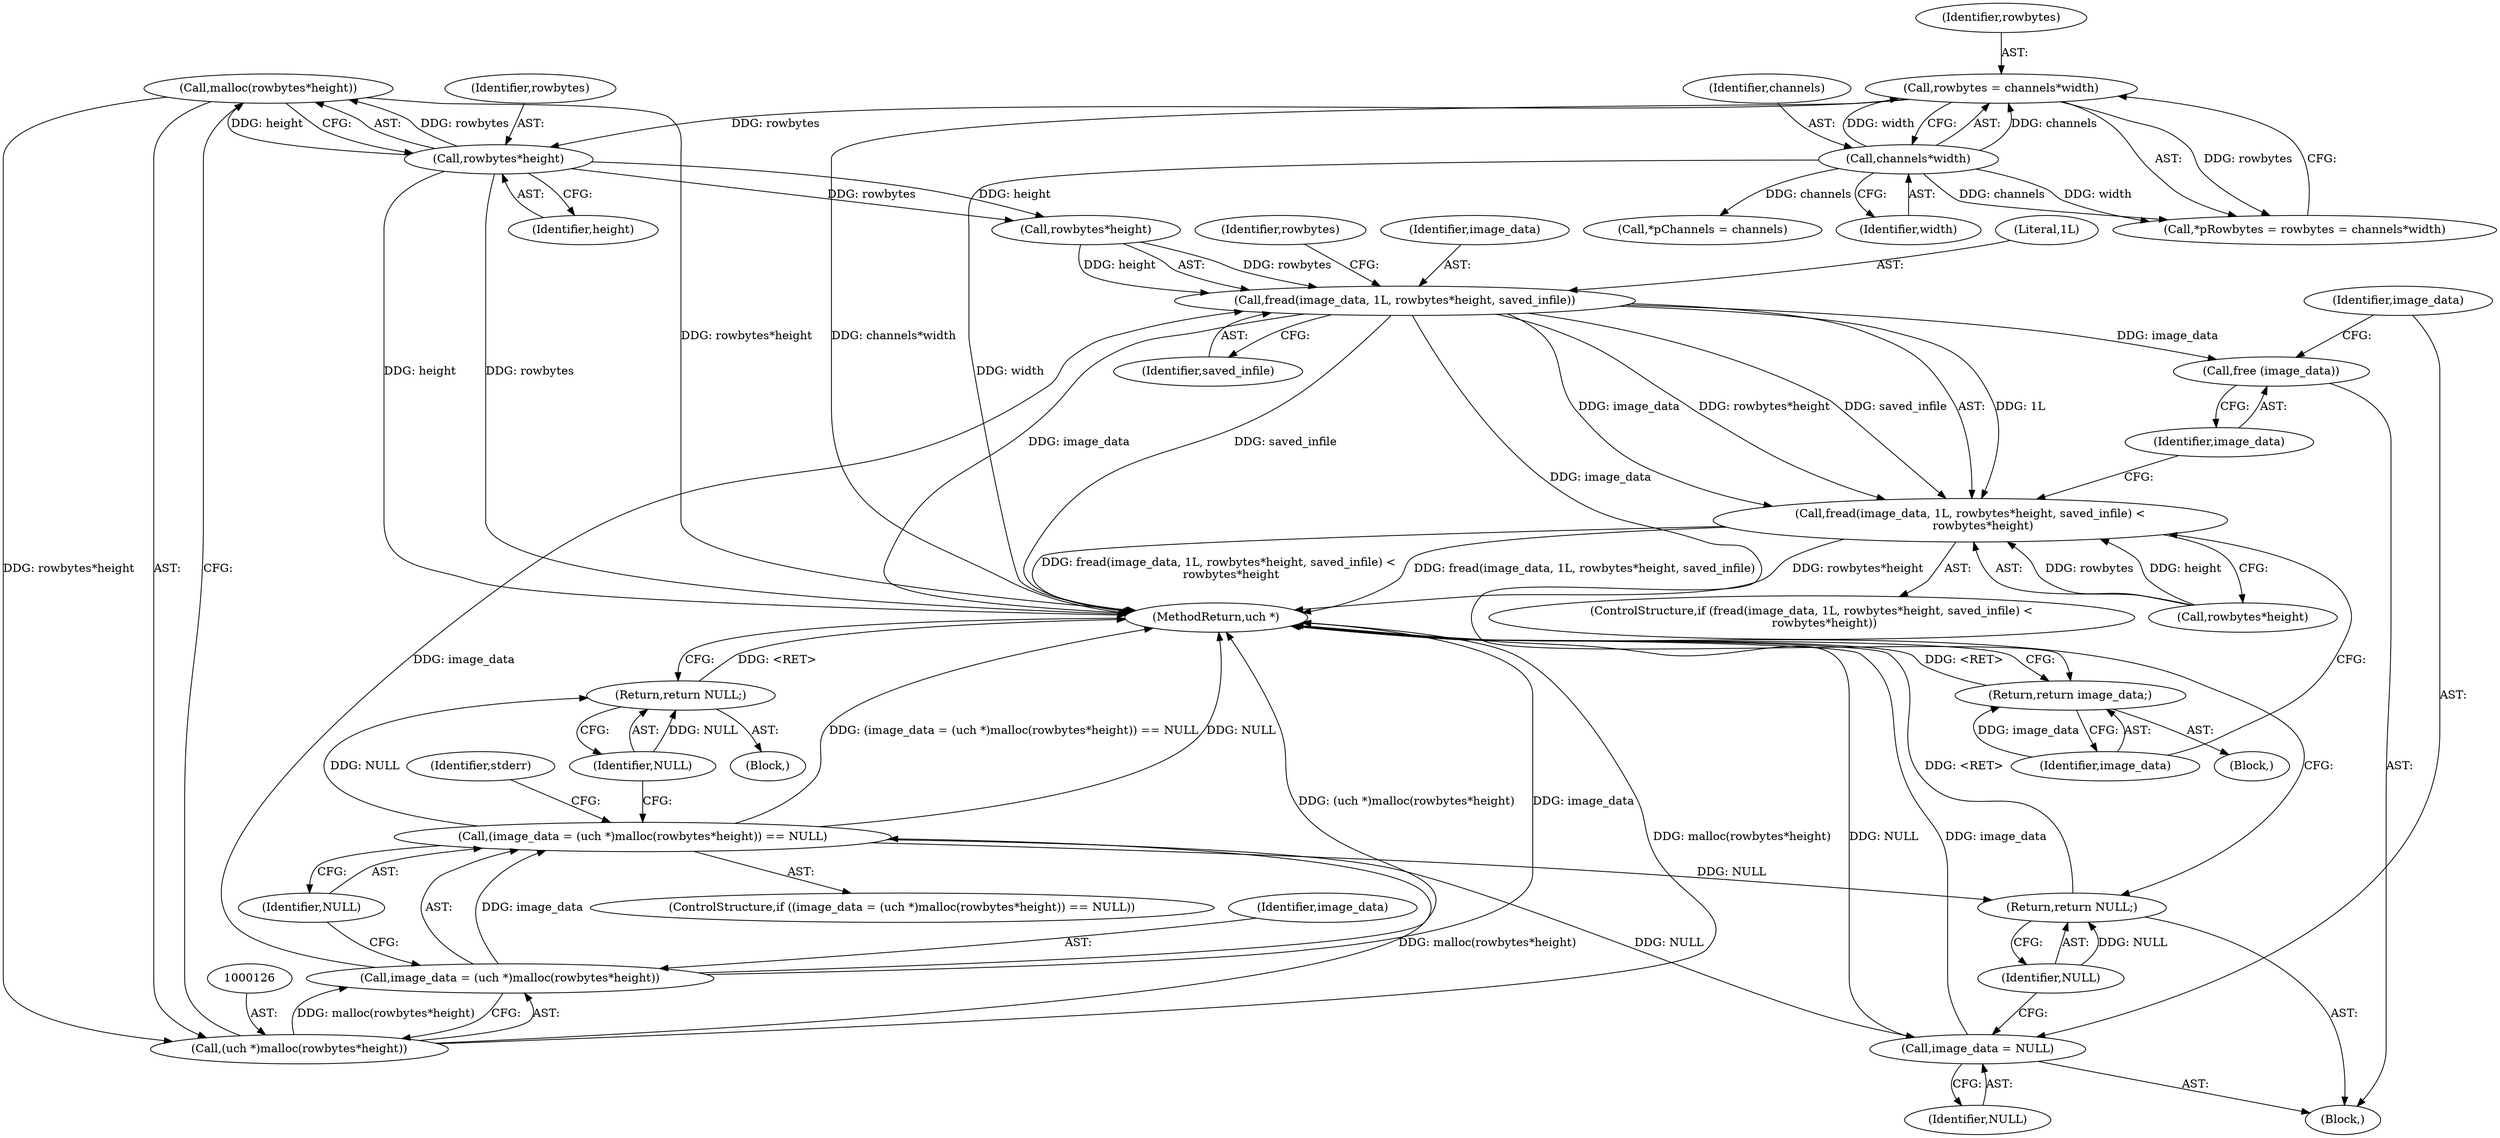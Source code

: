 digraph "0_Android_9d4853418ab2f754c2b63e091c29c5529b8b86ca_6@API" {
"1000127" [label="(Call,malloc(rowbytes*height))"];
"1000128" [label="(Call,rowbytes*height)"];
"1000112" [label="(Call,rowbytes = channels*width)"];
"1000114" [label="(Call,channels*width)"];
"1000125" [label="(Call,(uch *)malloc(rowbytes*height))"];
"1000122" [label="(Call,(image_data = (uch *)malloc(rowbytes*height)) == NULL)"];
"1000133" [label="(Return,return NULL;)"];
"1000158" [label="(Call,image_data = NULL)"];
"1000161" [label="(Return,return NULL;)"];
"1000123" [label="(Call,image_data = (uch *)malloc(rowbytes*height))"];
"1000145" [label="(Call,fread(image_data, 1L, rowbytes*height, saved_infile))"];
"1000144" [label="(Call,fread(image_data, 1L, rowbytes*height, saved_infile) <\n       rowbytes*height)"];
"1000156" [label="(Call,free (image_data))"];
"1000163" [label="(Return,return image_data;)"];
"1000158" [label="(Call,image_data = NULL)"];
"1000163" [label="(Return,return image_data;)"];
"1000113" [label="(Identifier,rowbytes)"];
"1000115" [label="(Identifier,channels)"];
"1000146" [label="(Identifier,image_data)"];
"1000122" [label="(Call,(image_data = (uch *)malloc(rowbytes*height)) == NULL)"];
"1000123" [label="(Call,image_data = (uch *)malloc(rowbytes*height))"];
"1000147" [label="(Literal,1L)"];
"1000144" [label="(Call,fread(image_data, 1L, rowbytes*height, saved_infile) <\n       rowbytes*height)"];
"1000156" [label="(Call,free (image_data))"];
"1000143" [label="(ControlStructure,if (fread(image_data, 1L, rowbytes*height, saved_infile) <\n       rowbytes*height))"];
"1000155" [label="(Block,)"];
"1000130" [label="(Identifier,height)"];
"1000162" [label="(Identifier,NULL)"];
"1000151" [label="(Identifier,saved_infile)"];
"1000165" [label="(MethodReturn,uch *)"];
"1000134" [label="(Identifier,NULL)"];
"1000137" [label="(Identifier,stderr)"];
"1000125" [label="(Call,(uch *)malloc(rowbytes*height))"];
"1000116" [label="(Identifier,width)"];
"1000107" [label="(Block,)"];
"1000121" [label="(ControlStructure,if ((image_data = (uch *)malloc(rowbytes*height)) == NULL))"];
"1000133" [label="(Return,return NULL;)"];
"1000152" [label="(Call,rowbytes*height)"];
"1000153" [label="(Identifier,rowbytes)"];
"1000114" [label="(Call,channels*width)"];
"1000159" [label="(Identifier,image_data)"];
"1000161" [label="(Return,return NULL;)"];
"1000117" [label="(Call,*pChannels = channels)"];
"1000148" [label="(Call,rowbytes*height)"];
"1000157" [label="(Identifier,image_data)"];
"1000129" [label="(Identifier,rowbytes)"];
"1000164" [label="(Identifier,image_data)"];
"1000145" [label="(Call,fread(image_data, 1L, rowbytes*height, saved_infile))"];
"1000127" [label="(Call,malloc(rowbytes*height))"];
"1000109" [label="(Call,*pRowbytes = rowbytes = channels*width)"];
"1000132" [label="(Block,)"];
"1000128" [label="(Call,rowbytes*height)"];
"1000131" [label="(Identifier,NULL)"];
"1000160" [label="(Identifier,NULL)"];
"1000112" [label="(Call,rowbytes = channels*width)"];
"1000124" [label="(Identifier,image_data)"];
"1000127" -> "1000125"  [label="AST: "];
"1000127" -> "1000128"  [label="CFG: "];
"1000128" -> "1000127"  [label="AST: "];
"1000125" -> "1000127"  [label="CFG: "];
"1000127" -> "1000165"  [label="DDG: rowbytes*height"];
"1000127" -> "1000125"  [label="DDG: rowbytes*height"];
"1000128" -> "1000127"  [label="DDG: rowbytes"];
"1000128" -> "1000127"  [label="DDG: height"];
"1000128" -> "1000130"  [label="CFG: "];
"1000129" -> "1000128"  [label="AST: "];
"1000130" -> "1000128"  [label="AST: "];
"1000128" -> "1000165"  [label="DDG: height"];
"1000128" -> "1000165"  [label="DDG: rowbytes"];
"1000112" -> "1000128"  [label="DDG: rowbytes"];
"1000128" -> "1000148"  [label="DDG: rowbytes"];
"1000128" -> "1000148"  [label="DDG: height"];
"1000112" -> "1000109"  [label="AST: "];
"1000112" -> "1000114"  [label="CFG: "];
"1000113" -> "1000112"  [label="AST: "];
"1000114" -> "1000112"  [label="AST: "];
"1000109" -> "1000112"  [label="CFG: "];
"1000112" -> "1000165"  [label="DDG: channels*width"];
"1000112" -> "1000109"  [label="DDG: rowbytes"];
"1000114" -> "1000112"  [label="DDG: channels"];
"1000114" -> "1000112"  [label="DDG: width"];
"1000114" -> "1000116"  [label="CFG: "];
"1000115" -> "1000114"  [label="AST: "];
"1000116" -> "1000114"  [label="AST: "];
"1000114" -> "1000165"  [label="DDG: width"];
"1000114" -> "1000109"  [label="DDG: channels"];
"1000114" -> "1000109"  [label="DDG: width"];
"1000114" -> "1000117"  [label="DDG: channels"];
"1000125" -> "1000123"  [label="AST: "];
"1000126" -> "1000125"  [label="AST: "];
"1000123" -> "1000125"  [label="CFG: "];
"1000125" -> "1000165"  [label="DDG: malloc(rowbytes*height)"];
"1000125" -> "1000122"  [label="DDG: malloc(rowbytes*height)"];
"1000125" -> "1000123"  [label="DDG: malloc(rowbytes*height)"];
"1000122" -> "1000121"  [label="AST: "];
"1000122" -> "1000131"  [label="CFG: "];
"1000123" -> "1000122"  [label="AST: "];
"1000131" -> "1000122"  [label="AST: "];
"1000134" -> "1000122"  [label="CFG: "];
"1000137" -> "1000122"  [label="CFG: "];
"1000122" -> "1000165"  [label="DDG: (image_data = (uch *)malloc(rowbytes*height)) == NULL"];
"1000122" -> "1000165"  [label="DDG: NULL"];
"1000123" -> "1000122"  [label="DDG: image_data"];
"1000122" -> "1000133"  [label="DDG: NULL"];
"1000122" -> "1000158"  [label="DDG: NULL"];
"1000122" -> "1000161"  [label="DDG: NULL"];
"1000133" -> "1000132"  [label="AST: "];
"1000133" -> "1000134"  [label="CFG: "];
"1000134" -> "1000133"  [label="AST: "];
"1000165" -> "1000133"  [label="CFG: "];
"1000133" -> "1000165"  [label="DDG: <RET>"];
"1000134" -> "1000133"  [label="DDG: NULL"];
"1000158" -> "1000155"  [label="AST: "];
"1000158" -> "1000160"  [label="CFG: "];
"1000159" -> "1000158"  [label="AST: "];
"1000160" -> "1000158"  [label="AST: "];
"1000162" -> "1000158"  [label="CFG: "];
"1000158" -> "1000165"  [label="DDG: image_data"];
"1000158" -> "1000165"  [label="DDG: NULL"];
"1000161" -> "1000155"  [label="AST: "];
"1000161" -> "1000162"  [label="CFG: "];
"1000162" -> "1000161"  [label="AST: "];
"1000165" -> "1000161"  [label="CFG: "];
"1000161" -> "1000165"  [label="DDG: <RET>"];
"1000162" -> "1000161"  [label="DDG: NULL"];
"1000124" -> "1000123"  [label="AST: "];
"1000131" -> "1000123"  [label="CFG: "];
"1000123" -> "1000165"  [label="DDG: (uch *)malloc(rowbytes*height)"];
"1000123" -> "1000165"  [label="DDG: image_data"];
"1000123" -> "1000145"  [label="DDG: image_data"];
"1000145" -> "1000144"  [label="AST: "];
"1000145" -> "1000151"  [label="CFG: "];
"1000146" -> "1000145"  [label="AST: "];
"1000147" -> "1000145"  [label="AST: "];
"1000148" -> "1000145"  [label="AST: "];
"1000151" -> "1000145"  [label="AST: "];
"1000153" -> "1000145"  [label="CFG: "];
"1000145" -> "1000165"  [label="DDG: saved_infile"];
"1000145" -> "1000165"  [label="DDG: image_data"];
"1000145" -> "1000144"  [label="DDG: image_data"];
"1000145" -> "1000144"  [label="DDG: 1L"];
"1000145" -> "1000144"  [label="DDG: rowbytes*height"];
"1000145" -> "1000144"  [label="DDG: saved_infile"];
"1000148" -> "1000145"  [label="DDG: rowbytes"];
"1000148" -> "1000145"  [label="DDG: height"];
"1000145" -> "1000156"  [label="DDG: image_data"];
"1000145" -> "1000163"  [label="DDG: image_data"];
"1000144" -> "1000143"  [label="AST: "];
"1000144" -> "1000152"  [label="CFG: "];
"1000152" -> "1000144"  [label="AST: "];
"1000157" -> "1000144"  [label="CFG: "];
"1000164" -> "1000144"  [label="CFG: "];
"1000144" -> "1000165"  [label="DDG: rowbytes*height"];
"1000144" -> "1000165"  [label="DDG: fread(image_data, 1L, rowbytes*height, saved_infile) <\n       rowbytes*height"];
"1000144" -> "1000165"  [label="DDG: fread(image_data, 1L, rowbytes*height, saved_infile)"];
"1000152" -> "1000144"  [label="DDG: rowbytes"];
"1000152" -> "1000144"  [label="DDG: height"];
"1000156" -> "1000155"  [label="AST: "];
"1000156" -> "1000157"  [label="CFG: "];
"1000157" -> "1000156"  [label="AST: "];
"1000159" -> "1000156"  [label="CFG: "];
"1000163" -> "1000107"  [label="AST: "];
"1000163" -> "1000164"  [label="CFG: "];
"1000164" -> "1000163"  [label="AST: "];
"1000165" -> "1000163"  [label="CFG: "];
"1000163" -> "1000165"  [label="DDG: <RET>"];
"1000164" -> "1000163"  [label="DDG: image_data"];
}
